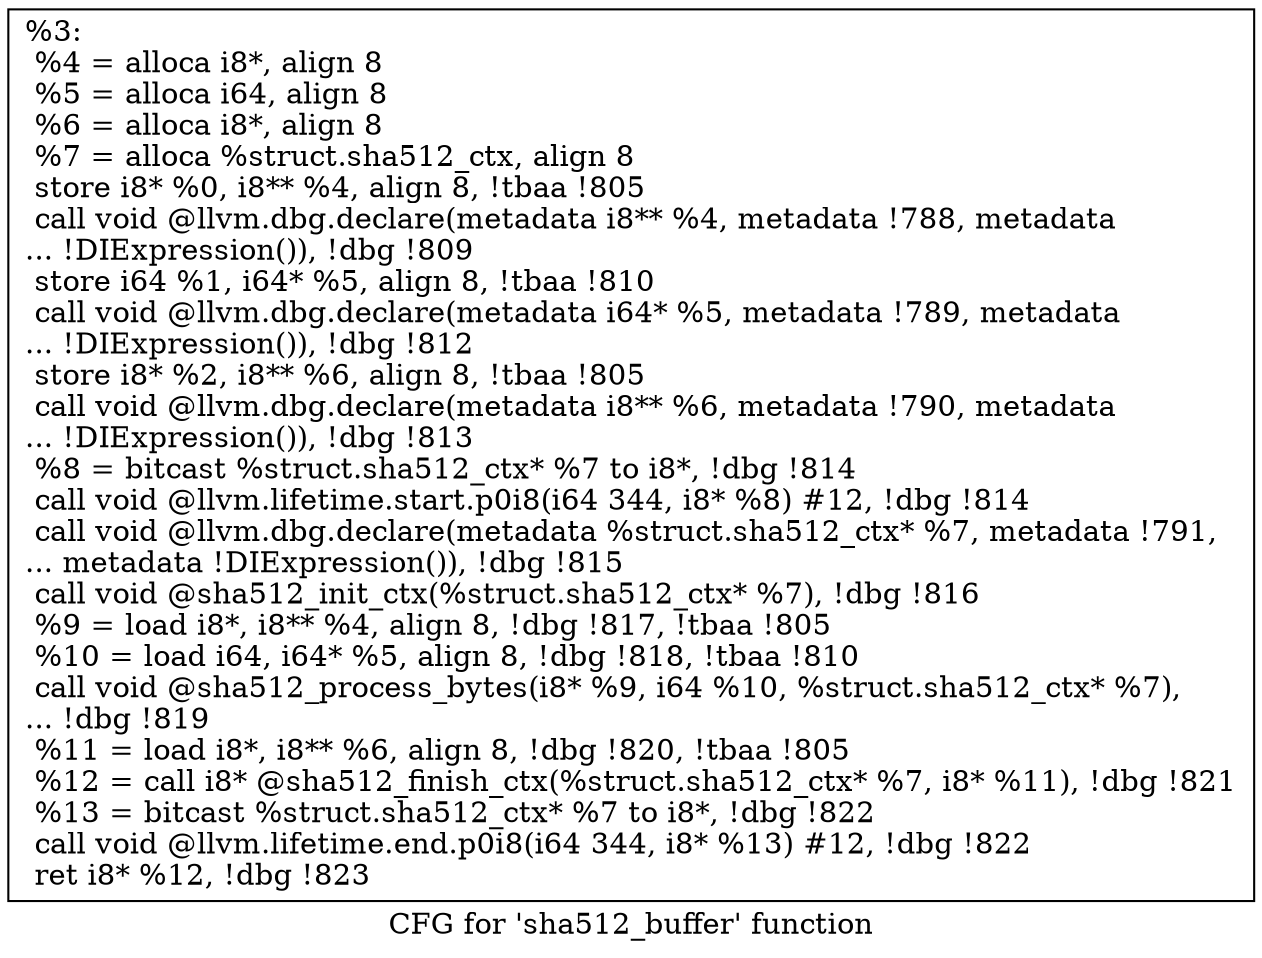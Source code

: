 digraph "CFG for 'sha512_buffer' function" {
	label="CFG for 'sha512_buffer' function";

	Node0x2762020 [shape=record,label="{%3:\l  %4 = alloca i8*, align 8\l  %5 = alloca i64, align 8\l  %6 = alloca i8*, align 8\l  %7 = alloca %struct.sha512_ctx, align 8\l  store i8* %0, i8** %4, align 8, !tbaa !805\l  call void @llvm.dbg.declare(metadata i8** %4, metadata !788, metadata\l... !DIExpression()), !dbg !809\l  store i64 %1, i64* %5, align 8, !tbaa !810\l  call void @llvm.dbg.declare(metadata i64* %5, metadata !789, metadata\l... !DIExpression()), !dbg !812\l  store i8* %2, i8** %6, align 8, !tbaa !805\l  call void @llvm.dbg.declare(metadata i8** %6, metadata !790, metadata\l... !DIExpression()), !dbg !813\l  %8 = bitcast %struct.sha512_ctx* %7 to i8*, !dbg !814\l  call void @llvm.lifetime.start.p0i8(i64 344, i8* %8) #12, !dbg !814\l  call void @llvm.dbg.declare(metadata %struct.sha512_ctx* %7, metadata !791,\l... metadata !DIExpression()), !dbg !815\l  call void @sha512_init_ctx(%struct.sha512_ctx* %7), !dbg !816\l  %9 = load i8*, i8** %4, align 8, !dbg !817, !tbaa !805\l  %10 = load i64, i64* %5, align 8, !dbg !818, !tbaa !810\l  call void @sha512_process_bytes(i8* %9, i64 %10, %struct.sha512_ctx* %7),\l... !dbg !819\l  %11 = load i8*, i8** %6, align 8, !dbg !820, !tbaa !805\l  %12 = call i8* @sha512_finish_ctx(%struct.sha512_ctx* %7, i8* %11), !dbg !821\l  %13 = bitcast %struct.sha512_ctx* %7 to i8*, !dbg !822\l  call void @llvm.lifetime.end.p0i8(i64 344, i8* %13) #12, !dbg !822\l  ret i8* %12, !dbg !823\l}"];
}
